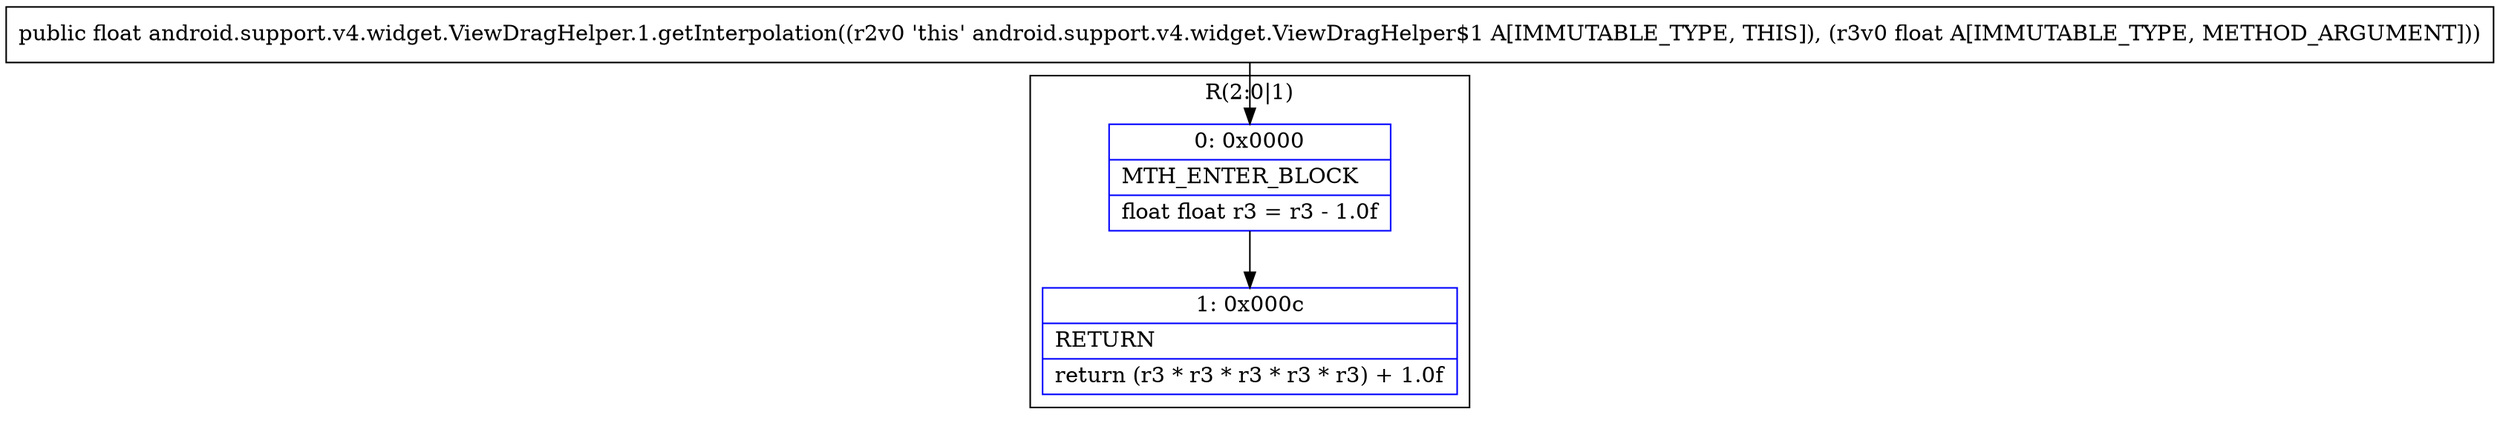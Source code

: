 digraph "CFG forandroid.support.v4.widget.ViewDragHelper.1.getInterpolation(F)F" {
subgraph cluster_Region_101939692 {
label = "R(2:0|1)";
node [shape=record,color=blue];
Node_0 [shape=record,label="{0\:\ 0x0000|MTH_ENTER_BLOCK\l|float float r3 = r3 \- 1.0f\l}"];
Node_1 [shape=record,label="{1\:\ 0x000c|RETURN\l|return (r3 * r3 * r3 * r3 * r3) + 1.0f\l}"];
}
MethodNode[shape=record,label="{public float android.support.v4.widget.ViewDragHelper.1.getInterpolation((r2v0 'this' android.support.v4.widget.ViewDragHelper$1 A[IMMUTABLE_TYPE, THIS]), (r3v0 float A[IMMUTABLE_TYPE, METHOD_ARGUMENT])) }"];
MethodNode -> Node_0;
Node_0 -> Node_1;
}

